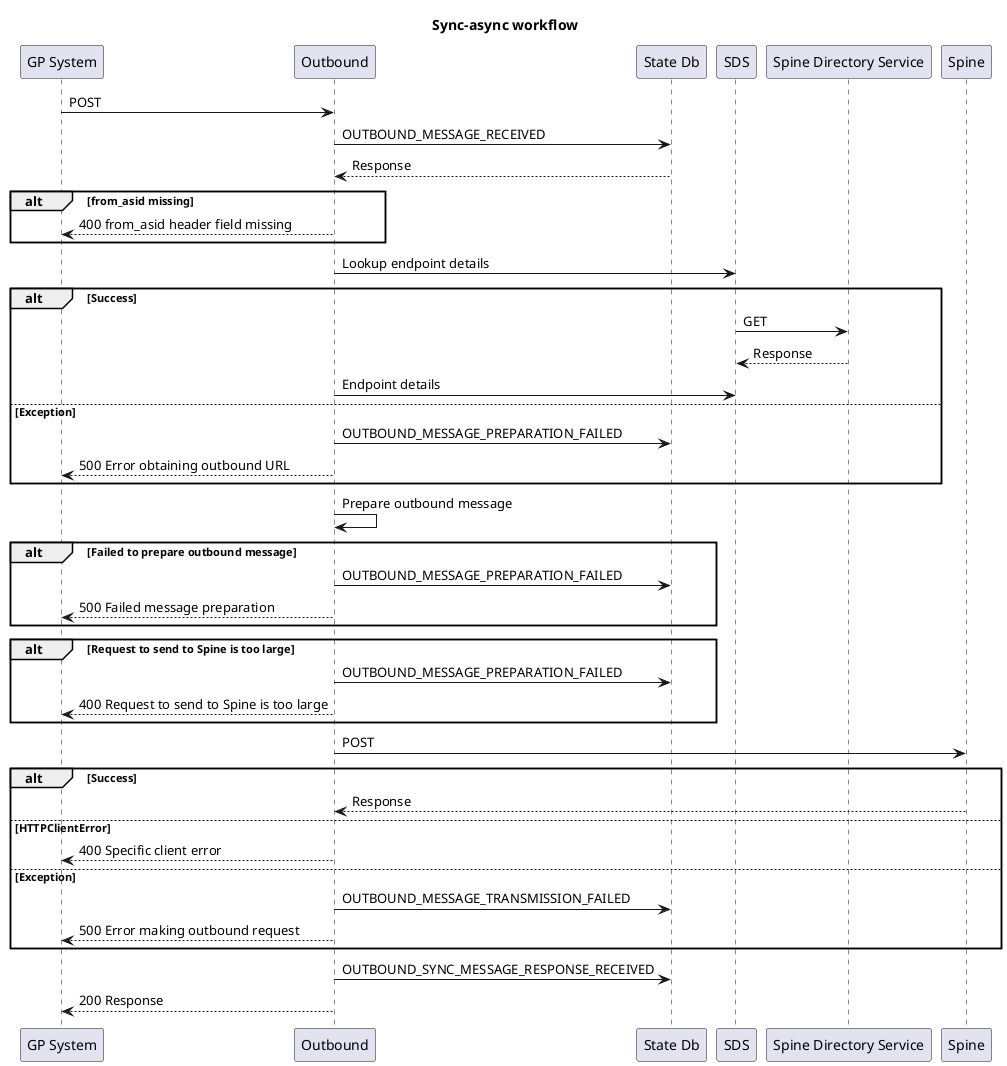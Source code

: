 @startuml

title Sync-async workflow

"GP System" -> Outbound: POST
Outbound -> "State Db": OUTBOUND_MESSAGE_RECEIVED
Outbound <-- "State Db": Response
alt from_asid missing
    "GP System" <-- Outbound: 400 from_asid header field missing
end

Outbound -> SDS: Lookup endpoint details
alt Success
    SDS -> "Spine Directory Service": GET
    SDS <-- "Spine Directory Service": Response
    Outbound -> SDS: Endpoint details
else Exception
    Outbound -> "State Db": OUTBOUND_MESSAGE_PREPARATION_FAILED
    "GP System" <-- Outbound: 500 Error obtaining outbound URL    
end
Outbound -> Outbound: Prepare outbound message
alt Failed to prepare outbound message
    Outbound -> "State Db": OUTBOUND_MESSAGE_PREPARATION_FAILED
    "GP System" <-- Outbound: 500 Failed message preparation    
end
alt Request to send to Spine is too large
    Outbound -> "State Db": OUTBOUND_MESSAGE_PREPARATION_FAILED
    "GP System" <-- Outbound: 400 Request to send to Spine is too large    
end
Outbound -> "Spine": POST
alt Success 
    Outbound <-- "Spine": Response
else HTTPClientError
    "GP System" <-- Outbound: 400 Specific client error    
else Exception
    Outbound -> "State Db": OUTBOUND_MESSAGE_TRANSMISSION_FAILED
    "GP System" <-- Outbound: 500 Error making outbound request    
end
Outbound -> "State Db": OUTBOUND_SYNC_MESSAGE_RESPONSE_RECEIVED
"GP System" <-- Outbound: 200 Response

@enduml